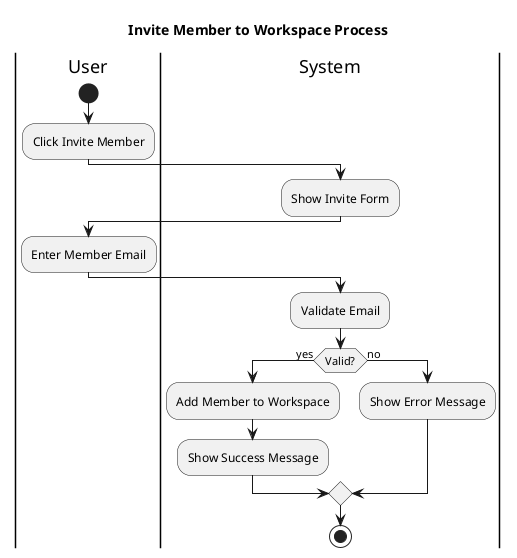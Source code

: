 @startuml workspace_invite
title Invite Member to Workspace Process

|User|
start
:Click Invite Member;

|System|
:Show Invite Form;

|User|
:Enter Member Email;

|System|
:Validate Email;

if (Valid?) then (yes)
  :Add Member to Workspace;
  :Show Success Message;
else (no)
  :Show Error Message;
endif

stop

@enduml